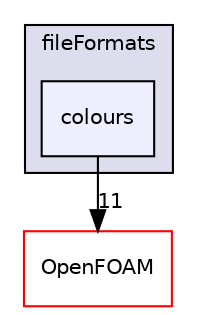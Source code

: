 digraph "src/fileFormats/colours" {
  bgcolor=transparent;
  compound=true
  node [ fontsize="10", fontname="Helvetica"];
  edge [ labelfontsize="10", labelfontname="Helvetica"];
  subgraph clusterdir_b05602f37bb521a7142c0a3e200b5f35 {
    graph [ bgcolor="#ddddee", pencolor="black", label="fileFormats" fontname="Helvetica", fontsize="10", URL="dir_b05602f37bb521a7142c0a3e200b5f35.html"]
  dir_cd36a8903d4d41efa0a8481b931cc85b [shape=box, label="colours", style="filled", fillcolor="#eeeeff", pencolor="black", URL="dir_cd36a8903d4d41efa0a8481b931cc85b.html"];
  }
  dir_c5473ff19b20e6ec4dfe5c310b3778a8 [shape=box label="OpenFOAM" color="red" URL="dir_c5473ff19b20e6ec4dfe5c310b3778a8.html"];
  dir_cd36a8903d4d41efa0a8481b931cc85b->dir_c5473ff19b20e6ec4dfe5c310b3778a8 [headlabel="11", labeldistance=1.5 headhref="dir_000683_002151.html"];
}

